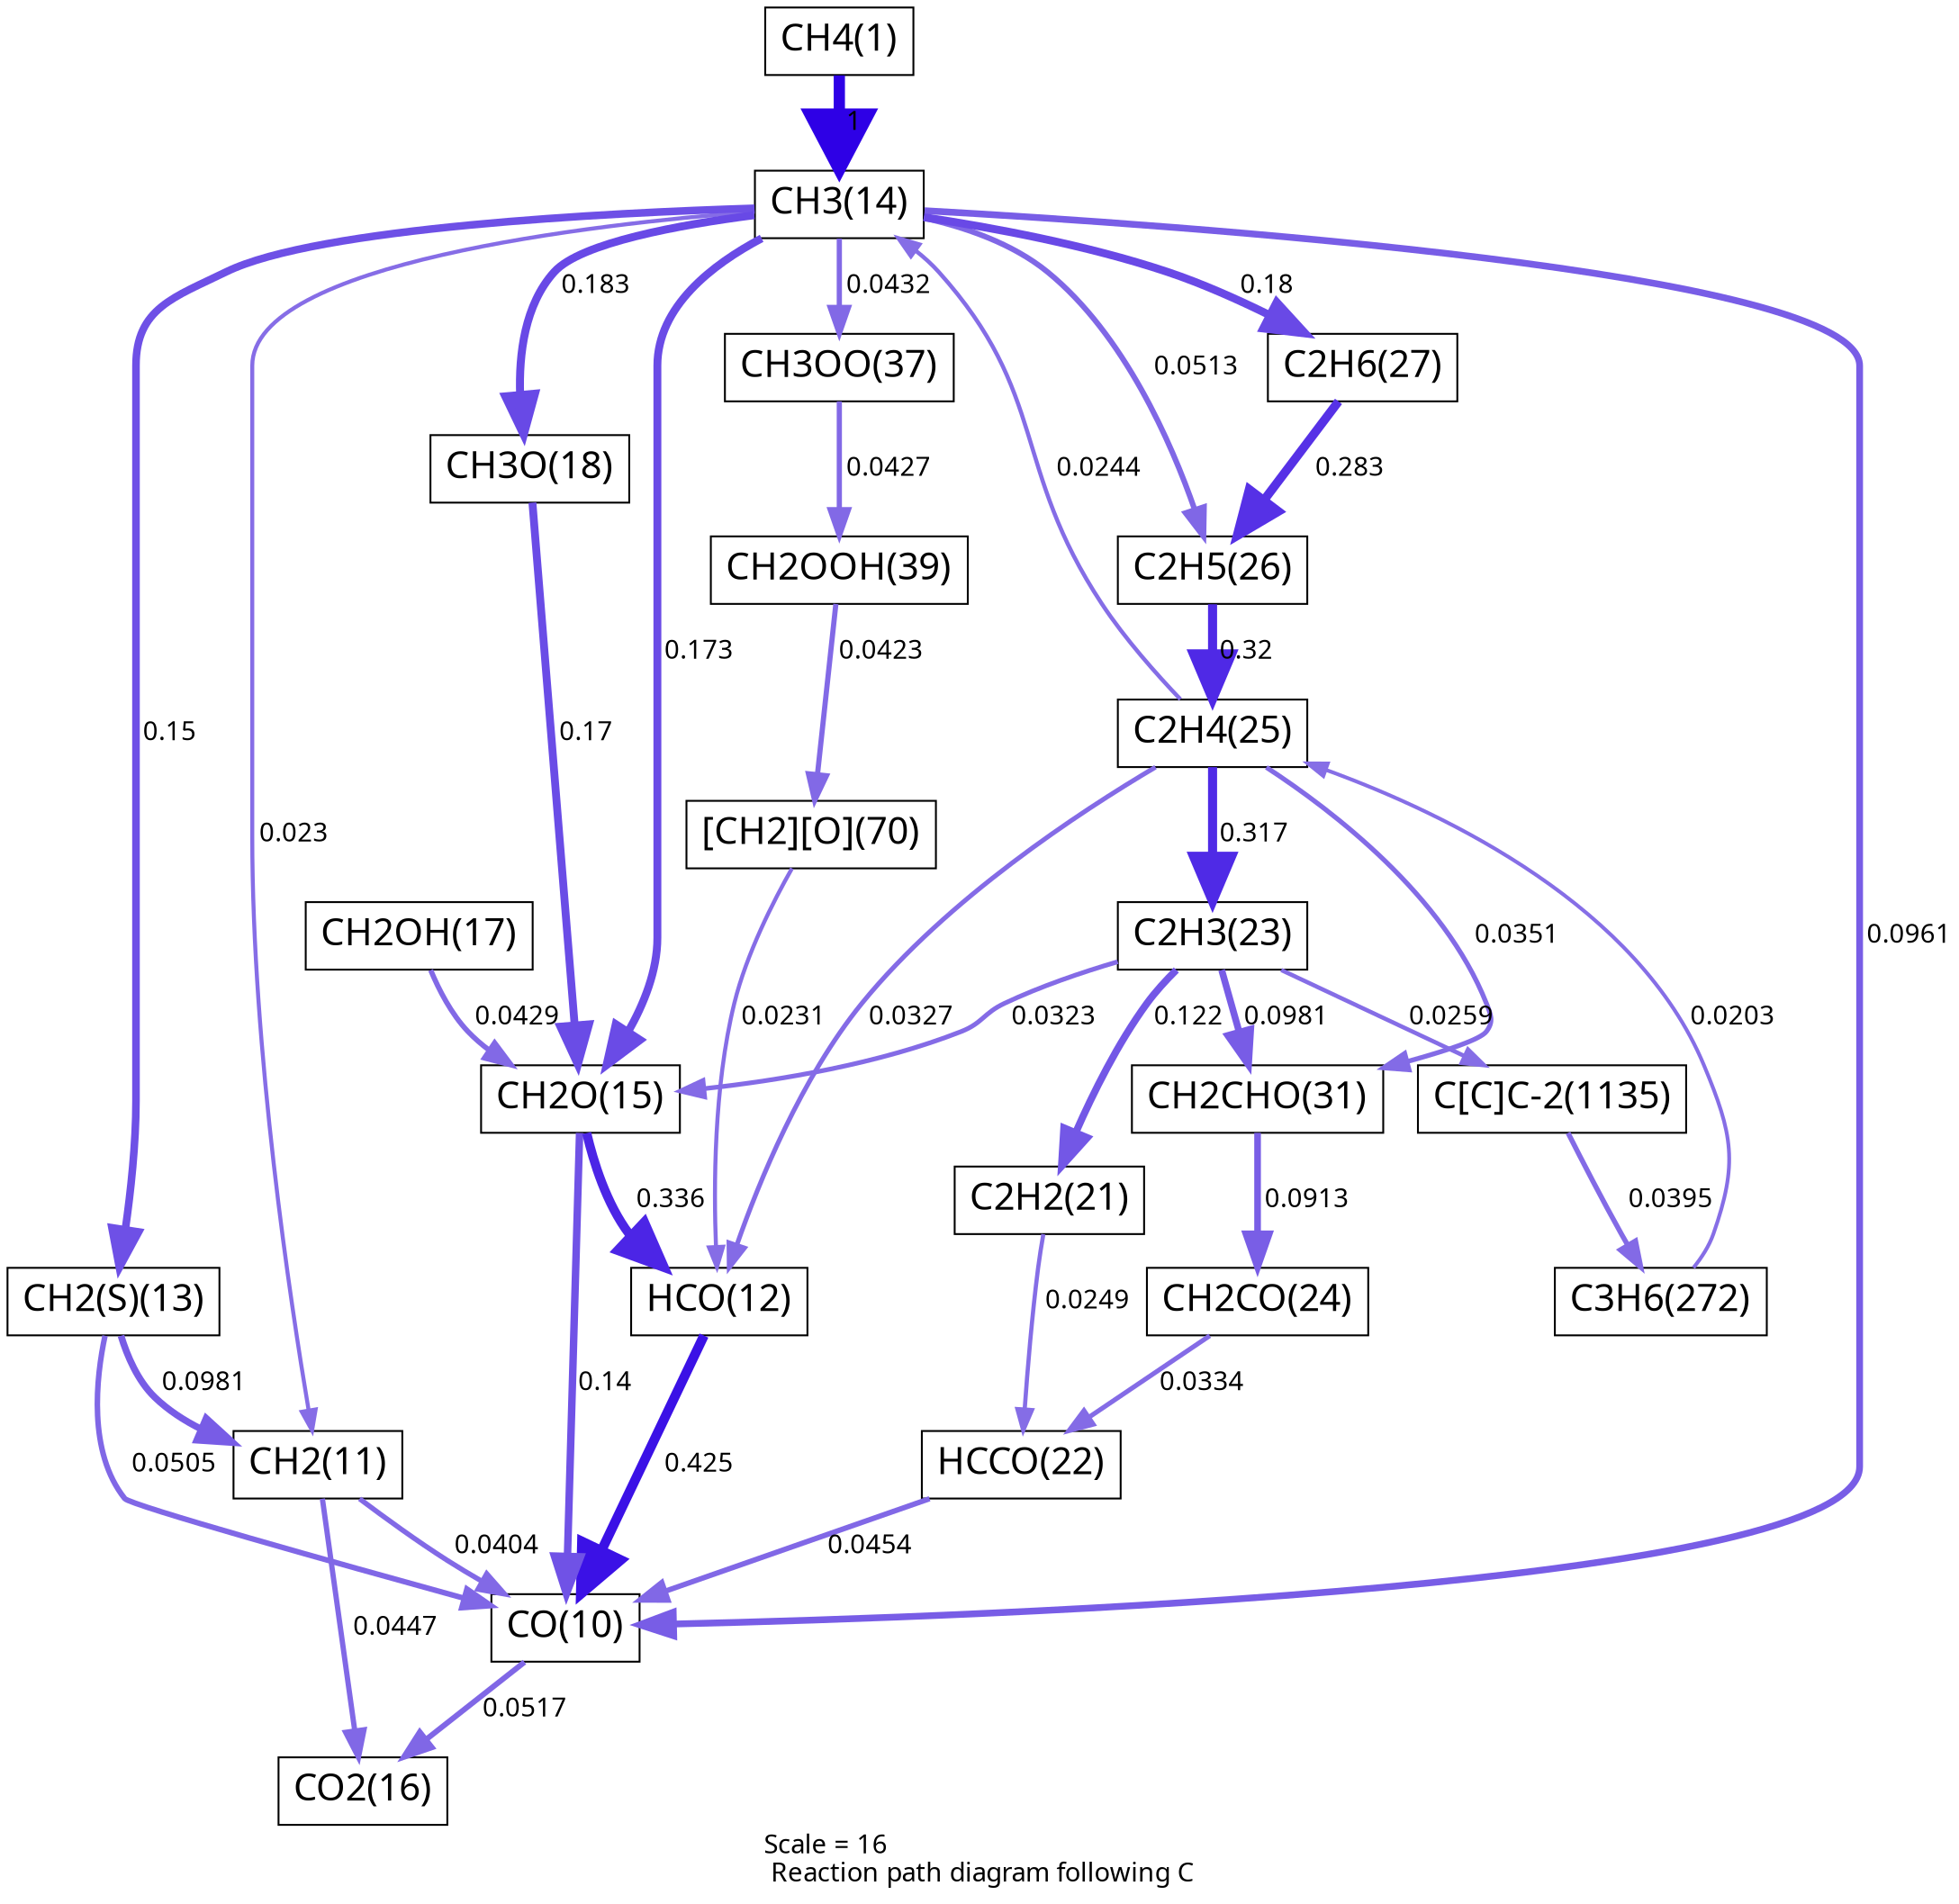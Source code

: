 digraph reaction_paths {
node[fontsize=20,shape="box"]
s13 -> s12[fontname="CMU Serif Roman", penwidth=2.72, arrowsize=1.36, color="0.7, 0.54, 0.9"
, label=" 0.0404"];
s14 -> s12[fontname="CMU Serif Roman", penwidth=5.13, arrowsize=2.56, color="0.7, 0.925, 0.9"
, label=" 0.425"];
s15 -> s12[fontname="CMU Serif Roman", penwidth=2.95, arrowsize=1.47, color="0.7, 0.551, 0.9"
, label=" 0.0505"];
s16 -> s12[fontname="CMU Serif Roman", penwidth=3.6, arrowsize=1.8, color="0.7, 0.596, 0.9"
, label=" 0.0961"];
s17 -> s12[fontname="CMU Serif Roman", penwidth=3.99, arrowsize=1.99, color="0.7, 0.64, 0.9"
, label=" 0.14"];
s12 -> s18[fontname="CMU Serif Roman", penwidth=2.97, arrowsize=1.49, color="0.7, 0.552, 0.9"
, label=" 0.0517"];
s24 -> s12[fontname="CMU Serif Roman", penwidth=2.84, arrowsize=1.42, color="0.7, 0.545, 0.9"
, label=" 0.0454"];
s15 -> s13[fontname="CMU Serif Roman", penwidth=3.63, arrowsize=1.81, color="0.7, 0.598, 0.9"
, label=" 0.0981"];
s16 -> s13[fontname="CMU Serif Roman", penwidth=2.14, arrowsize=1.07, color="0.7, 0.523, 0.9"
, label=" 0.023"];
s13 -> s18[fontname="CMU Serif Roman", penwidth=2.82, arrowsize=1.41, color="0.7, 0.545, 0.9"
, label=" 0.0447"];
s17 -> s14[fontname="CMU Serif Roman", penwidth=4.88, arrowsize=2.44, color="0.7, 0.836, 0.9"
, label=" 0.336"];
s27 -> s14[fontname="CMU Serif Roman", penwidth=2.5, arrowsize=1.25, color="0.7, 0.533, 0.9"
, label=" 0.0327"];
s42 -> s14[fontname="CMU Serif Roman", penwidth=2.15, arrowsize=1.07, color="0.7, 0.523, 0.9"
, label=" 0.0231"];
s16 -> s15[fontname="CMU Serif Roman", penwidth=4.06, arrowsize=2.03, color="0.7, 0.65, 0.9"
, label=" 0.15"];
s16 -> s17[fontname="CMU Serif Roman", penwidth=4.21, arrowsize=2.1, color="0.7, 0.673, 0.9"
, label=" 0.173"];
s3 -> s16[fontname="CMU Serif Roman", penwidth=6, arrowsize=3, color="0.7, 1.5, 0.9"
, label=" 1"];
s16 -> s20[fontname="CMU Serif Roman", penwidth=4.26, arrowsize=2.13, color="0.7, 0.683, 0.9"
, label=" 0.183"];
s27 -> s16[fontname="CMU Serif Roman", penwidth=2.2, arrowsize=1.1, color="0.7, 0.524, 0.9"
, label=" 0.0244"];
s16 -> s28[fontname="CMU Serif Roman", penwidth=2.96, arrowsize=1.48, color="0.7, 0.551, 0.9"
, label=" 0.0513"];
s16 -> s29[fontname="CMU Serif Roman", penwidth=4.25, arrowsize=2.12, color="0.7, 0.68, 0.9"
, label=" 0.18"];
s16 -> s36[fontname="CMU Serif Roman", penwidth=2.79, arrowsize=1.39, color="0.7, 0.543, 0.9"
, label=" 0.0432"];
s19 -> s17[fontname="CMU Serif Roman", penwidth=2.78, arrowsize=1.39, color="0.7, 0.543, 0.9"
, label=" 0.0429"];
s20 -> s17[fontname="CMU Serif Roman", penwidth=4.19, arrowsize=2.09, color="0.7, 0.67, 0.9"
, label=" 0.17"];
s25 -> s17[fontname="CMU Serif Roman", penwidth=2.49, arrowsize=1.25, color="0.7, 0.532, 0.9"
, label=" 0.0323"];
s23 -> s24[fontname="CMU Serif Roman", penwidth=2.23, arrowsize=1.11, color="0.7, 0.525, 0.9"
, label=" 0.0249"];
s25 -> s23[fontname="CMU Serif Roman", penwidth=3.85, arrowsize=1.93, color="0.7, 0.622, 0.9"
, label=" 0.122"];
s26 -> s24[fontname="CMU Serif Roman", penwidth=2.53, arrowsize=1.26, color="0.7, 0.533, 0.9"
, label=" 0.0334"];
s27 -> s25[fontname="CMU Serif Roman", penwidth=4.83, arrowsize=2.41, color="0.7, 0.817, 0.9"
, label=" 0.317"];
s25 -> s33[fontname="CMU Serif Roman", penwidth=3.63, arrowsize=1.81, color="0.7, 0.598, 0.9"
, label=" 0.0981"];
s25 -> s47[fontname="CMU Serif Roman", penwidth=2.26, arrowsize=1.13, color="0.7, 0.526, 0.9"
, label=" 0.0259"];
s33 -> s26[fontname="CMU Serif Roman", penwidth=3.55, arrowsize=1.78, color="0.7, 0.591, 0.9"
, label=" 0.0913"];
s28 -> s27[fontname="CMU Serif Roman", penwidth=4.83, arrowsize=2.42, color="0.7, 0.82, 0.9"
, label=" 0.32"];
s27 -> s33[fontname="CMU Serif Roman", penwidth=2.57, arrowsize=1.29, color="0.7, 0.535, 0.9"
, label=" 0.0351"];
s45 -> s27[fontname="CMU Serif Roman", penwidth=2.01, arrowsize=1.01, color="0.7, 0.52, 0.9"
, label=" 0.0203"];
s29 -> s28[fontname="CMU Serif Roman", penwidth=4.71, arrowsize=2.36, color="0.7, 0.783, 0.9"
, label=" 0.283"];
s36 -> s38[fontname="CMU Serif Roman", penwidth=2.78, arrowsize=1.39, color="0.7, 0.543, 0.9"
, label=" 0.0427"];
s38 -> s42[fontname="CMU Serif Roman", penwidth=2.77, arrowsize=1.38, color="0.7, 0.542, 0.9"
, label=" 0.0423"];
s47 -> s45[fontname="CMU Serif Roman", penwidth=2.7, arrowsize=1.35, color="0.7, 0.539, 0.9"
, label=" 0.0395"];
s3 [ fontname="CMU Serif Roman", label="CH4(1)"];
s12 [ fontname="CMU Serif Roman", label="CO(10)"];
s13 [ fontname="CMU Serif Roman", label="CH2(11)"];
s14 [ fontname="CMU Serif Roman", label="HCO(12)"];
s15 [ fontname="CMU Serif Roman", label="CH2(S)(13)"];
s16 [ fontname="CMU Serif Roman", label="CH3(14)"];
s17 [ fontname="CMU Serif Roman", label="CH2O(15)"];
s18 [ fontname="CMU Serif Roman", label="CO2(16)"];
s19 [ fontname="CMU Serif Roman", label="CH2OH(17)"];
s20 [ fontname="CMU Serif Roman", label="CH3O(18)"];
s23 [ fontname="CMU Serif Roman", label="C2H2(21)"];
s24 [ fontname="CMU Serif Roman", label="HCCO(22)"];
s25 [ fontname="CMU Serif Roman", label="C2H3(23)"];
s26 [ fontname="CMU Serif Roman", label="CH2CO(24)"];
s27 [ fontname="CMU Serif Roman", label="C2H4(25)"];
s28 [ fontname="CMU Serif Roman", label="C2H5(26)"];
s29 [ fontname="CMU Serif Roman", label="C2H6(27)"];
s33 [ fontname="CMU Serif Roman", label="CH2CHO(31)"];
s36 [ fontname="CMU Serif Roman", label="CH3OO(37)"];
s38 [ fontname="CMU Serif Roman", label="CH2OOH(39)"];
s42 [ fontname="CMU Serif Roman", label="[CH2][O](70)"];
s45 [ fontname="CMU Serif Roman", label="C3H6(272)"];
s47 [ fontname="CMU Serif Roman", label="C[C]C-2(1135)"];
 label = "Scale = 16\l Reaction path diagram following C";
 fontname = "CMU Serif Roman";
}
